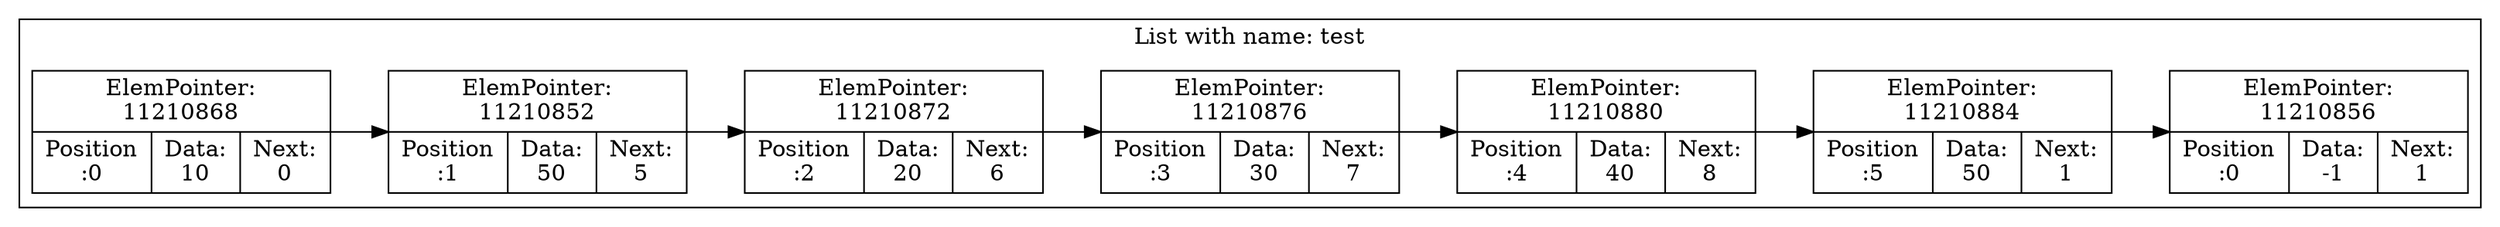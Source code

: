 digraph G{
rankdir=LR;
subgraph clusterlist {
0 [shape=record, label="ElemPointer:\n11210868 | {Position\n:0 | Data:\n10 | Next:\n0}"];
1 [shape=record, label="ElemPointer:\n11210852 | {Position\n:50 | Data:\n5 | Next:\n0}"];
0->1
1 [shape=record, label="ElemPointer:\n11210852 | {Position\n:1 | Data:\n50 | Next:\n5}"];
2 [shape=record, label="ElemPointer:\n11210872 | {Position\n:20 | Data:\n6 | Next:\n5}"];
1->2
2 [shape=record, label="ElemPointer:\n11210872 | {Position\n:2 | Data:\n20 | Next:\n6}"];
3 [shape=record, label="ElemPointer:\n11210876 | {Position\n:30 | Data:\n7 | Next:\n6}"];
2->3
3 [shape=record, label="ElemPointer:\n11210876 | {Position\n:3 | Data:\n30 | Next:\n7}"];
4 [shape=record, label="ElemPointer:\n11210880 | {Position\n:40 | Data:\n8 | Next:\n7}"];
3->4
4 [shape=record, label="ElemPointer:\n11210880 | {Position\n:4 | Data:\n40 | Next:\n8}"];
5 [shape=record, label="ElemPointer:\n11210884 | {Position\n:50 | Data:\n1 | Next:\n8}"];
4->5
5 [shape=record, label="ElemPointer:\n11210884 | {Position\n:5 | Data:\n50 | Next:\n1}"];
6 [shape=record, label="ElemPointer:\n11210856 | {Position\n:0 | Data:\n-1 | Next:\n1}"];
5->6
label = "List with name: test"}
}
